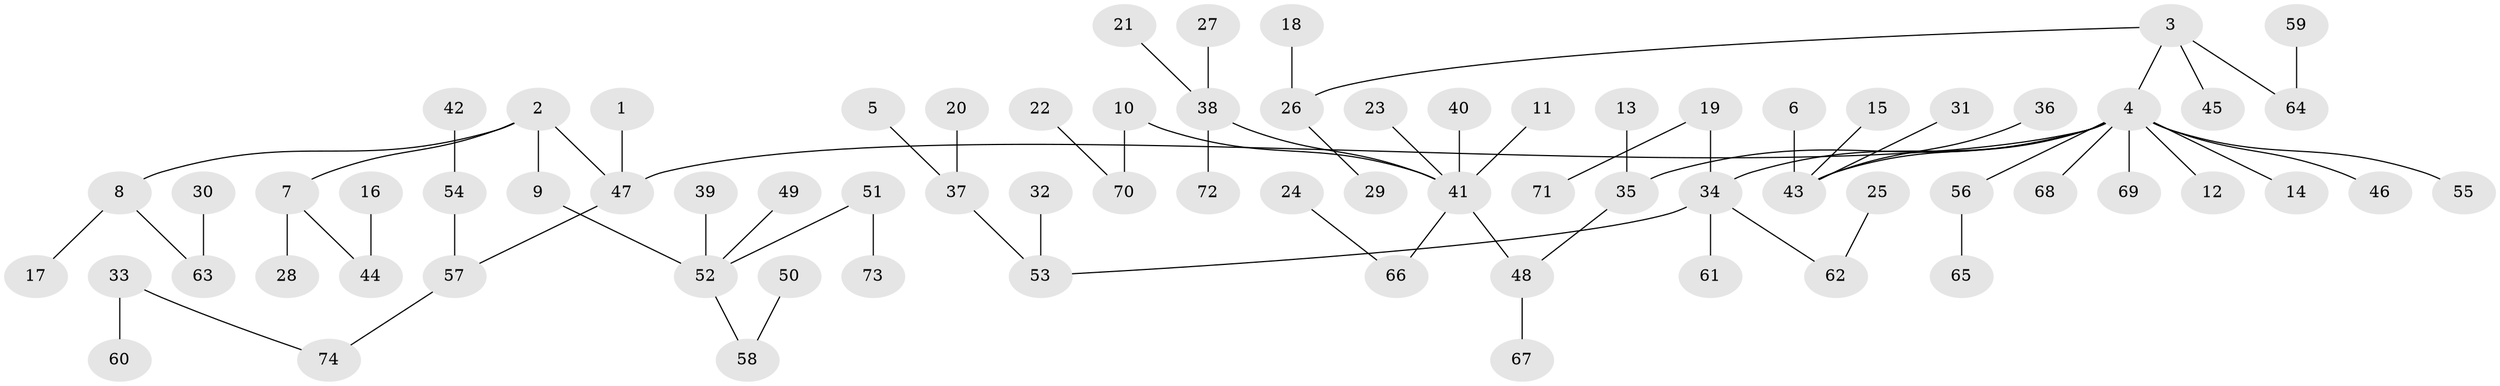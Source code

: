 // original degree distribution, {7: 0.013513513513513514, 6: 0.02702702702702703, 1: 0.5405405405405406, 5: 0.013513513513513514, 4: 0.08108108108108109, 3: 0.10810810810810811, 2: 0.20945945945945946, 8: 0.006756756756756757}
// Generated by graph-tools (version 1.1) at 2025/26/03/09/25 03:26:23]
// undirected, 74 vertices, 73 edges
graph export_dot {
graph [start="1"]
  node [color=gray90,style=filled];
  1;
  2;
  3;
  4;
  5;
  6;
  7;
  8;
  9;
  10;
  11;
  12;
  13;
  14;
  15;
  16;
  17;
  18;
  19;
  20;
  21;
  22;
  23;
  24;
  25;
  26;
  27;
  28;
  29;
  30;
  31;
  32;
  33;
  34;
  35;
  36;
  37;
  38;
  39;
  40;
  41;
  42;
  43;
  44;
  45;
  46;
  47;
  48;
  49;
  50;
  51;
  52;
  53;
  54;
  55;
  56;
  57;
  58;
  59;
  60;
  61;
  62;
  63;
  64;
  65;
  66;
  67;
  68;
  69;
  70;
  71;
  72;
  73;
  74;
  1 -- 47 [weight=1.0];
  2 -- 7 [weight=1.0];
  2 -- 8 [weight=1.0];
  2 -- 9 [weight=1.0];
  2 -- 47 [weight=1.0];
  3 -- 4 [weight=1.0];
  3 -- 26 [weight=1.0];
  3 -- 45 [weight=1.0];
  3 -- 64 [weight=1.0];
  4 -- 12 [weight=1.0];
  4 -- 14 [weight=1.0];
  4 -- 34 [weight=1.0];
  4 -- 35 [weight=1.0];
  4 -- 43 [weight=1.0];
  4 -- 46 [weight=1.0];
  4 -- 47 [weight=1.0];
  4 -- 55 [weight=1.0];
  4 -- 56 [weight=1.0];
  4 -- 68 [weight=1.0];
  4 -- 69 [weight=1.0];
  5 -- 37 [weight=1.0];
  6 -- 43 [weight=1.0];
  7 -- 28 [weight=1.0];
  7 -- 44 [weight=1.0];
  8 -- 17 [weight=1.0];
  8 -- 63 [weight=1.0];
  9 -- 52 [weight=1.0];
  10 -- 41 [weight=1.0];
  10 -- 70 [weight=1.0];
  11 -- 41 [weight=1.0];
  13 -- 35 [weight=1.0];
  15 -- 43 [weight=1.0];
  16 -- 44 [weight=1.0];
  18 -- 26 [weight=1.0];
  19 -- 34 [weight=1.0];
  19 -- 71 [weight=1.0];
  20 -- 37 [weight=1.0];
  21 -- 38 [weight=1.0];
  22 -- 70 [weight=1.0];
  23 -- 41 [weight=1.0];
  24 -- 66 [weight=1.0];
  25 -- 62 [weight=1.0];
  26 -- 29 [weight=1.0];
  27 -- 38 [weight=1.0];
  30 -- 63 [weight=1.0];
  31 -- 43 [weight=1.0];
  32 -- 53 [weight=1.0];
  33 -- 60 [weight=1.0];
  33 -- 74 [weight=1.0];
  34 -- 53 [weight=1.0];
  34 -- 61 [weight=1.0];
  34 -- 62 [weight=1.0];
  35 -- 48 [weight=1.0];
  36 -- 43 [weight=1.0];
  37 -- 53 [weight=1.0];
  38 -- 41 [weight=1.0];
  38 -- 72 [weight=1.0];
  39 -- 52 [weight=1.0];
  40 -- 41 [weight=1.0];
  41 -- 48 [weight=1.0];
  41 -- 66 [weight=1.0];
  42 -- 54 [weight=1.0];
  47 -- 57 [weight=1.0];
  48 -- 67 [weight=1.0];
  49 -- 52 [weight=1.0];
  50 -- 58 [weight=1.0];
  51 -- 52 [weight=1.0];
  51 -- 73 [weight=1.0];
  52 -- 58 [weight=1.0];
  54 -- 57 [weight=1.0];
  56 -- 65 [weight=1.0];
  57 -- 74 [weight=1.0];
  59 -- 64 [weight=1.0];
}
